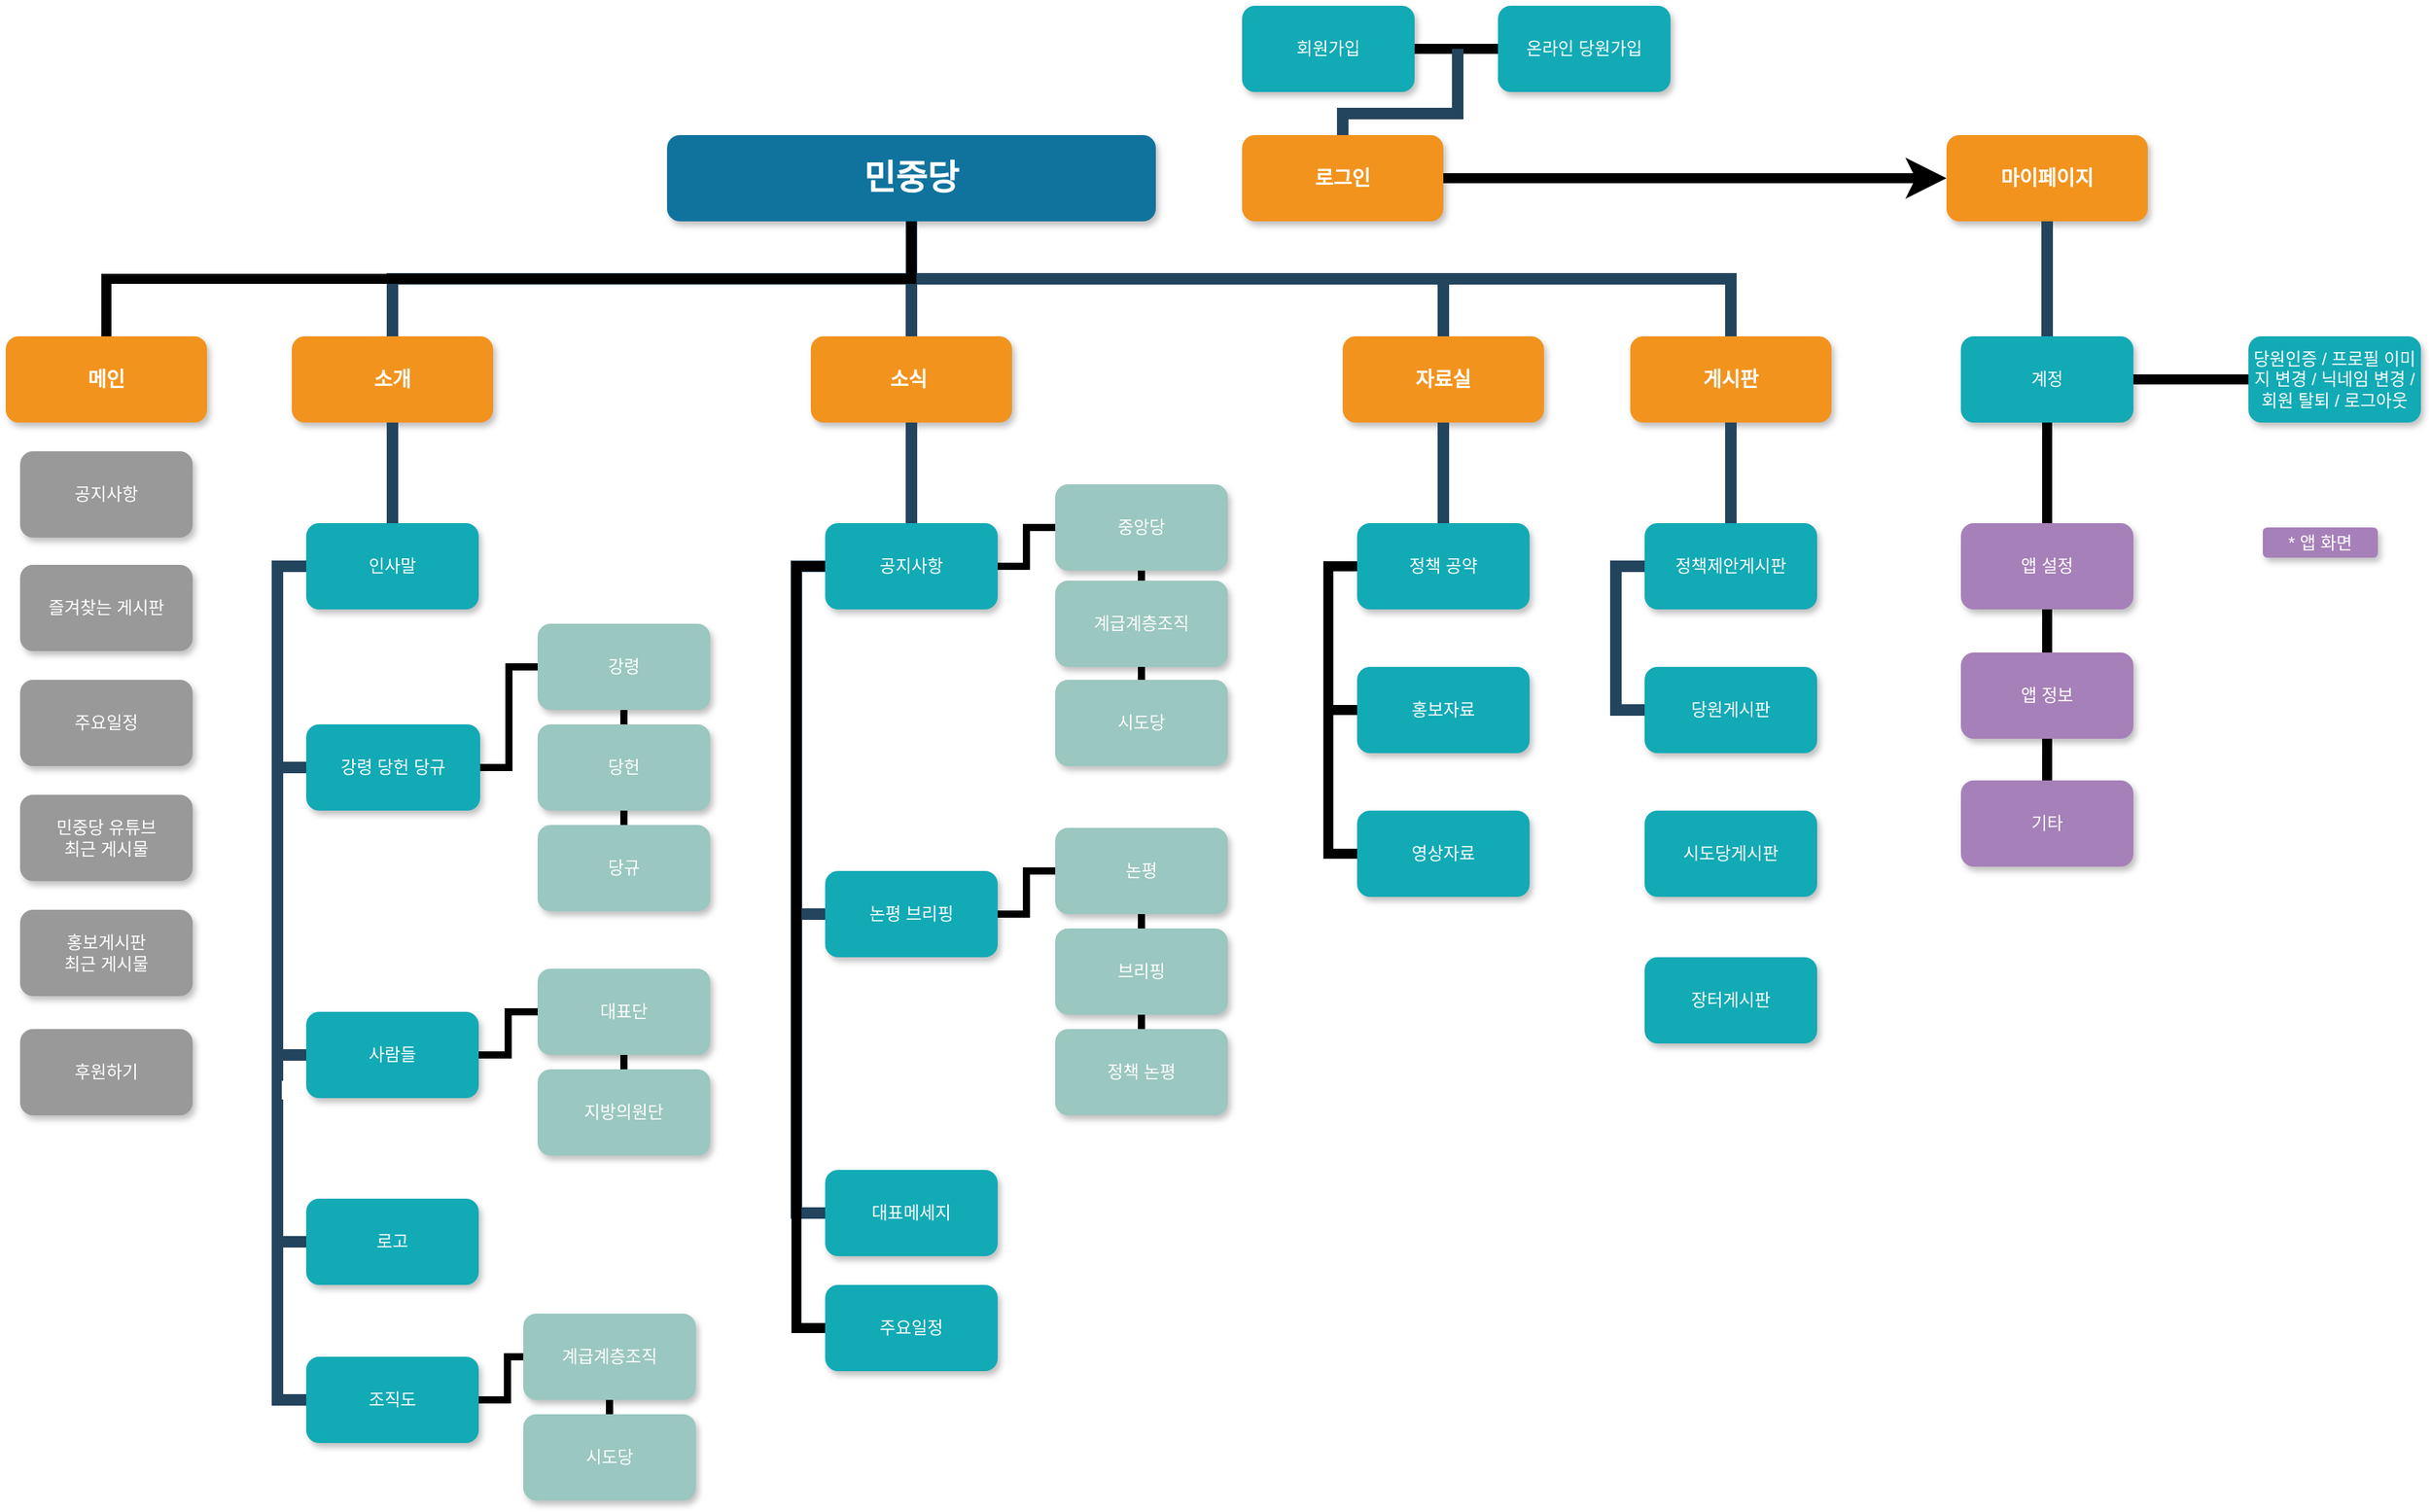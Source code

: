 <mxfile version="13.1.3" type="github">
  <diagram name="Page-1" id="64c3da0e-402f-94eb-ee01-a36477274f13">
    <mxGraphModel dx="1895" dy="1218" grid="1" gridSize="10" guides="1" tooltips="1" connect="1" arrows="1" fold="1" page="1" pageScale="1" pageWidth="1169" pageHeight="826" background="#ffffff" math="0" shadow="0">
      <root>
        <mxCell id="0" />
        <mxCell id="1" parent="0" />
        <mxCell id="2" value="민중당" style="whiteSpace=wrap;rounded=1;shadow=1;fillColor=#10739E;strokeColor=none;fontColor=#FFFFFF;fontStyle=1;fontSize=24" parent="1" vertex="1">
          <mxGeometry x="1440" y="140" width="340" height="60" as="geometry" />
        </mxCell>
        <mxCell id="3" value="소개" style="whiteSpace=wrap;rounded=1;fillColor=#F2931E;strokeColor=none;shadow=1;fontColor=#FFFFFF;fontStyle=1;fontSize=14" parent="1" vertex="1">
          <mxGeometry x="1179" y="280.0" width="140" height="60" as="geometry" />
        </mxCell>
        <mxCell id="4" value="소식 " style="whiteSpace=wrap;rounded=1;fillColor=#F2931E;strokeColor=none;shadow=1;fontColor=#FFFFFF;fontStyle=1;fontSize=14" parent="1" vertex="1">
          <mxGeometry x="1540" y="280.0" width="140" height="60" as="geometry" />
        </mxCell>
        <mxCell id="6" value="자료실" style="whiteSpace=wrap;rounded=1;fillColor=#F2931E;strokeColor=none;shadow=1;fontColor=#FFFFFF;fontStyle=1;fontSize=14" parent="1" vertex="1">
          <mxGeometry x="1910" y="280.0" width="140" height="60" as="geometry" />
        </mxCell>
        <mxCell id="7" value="게시판" style="whiteSpace=wrap;rounded=1;fillColor=#F2931E;strokeColor=none;shadow=1;fontColor=#FFFFFF;fontStyle=1;fontSize=14" parent="1" vertex="1">
          <mxGeometry x="2110" y="280.0" width="140" height="60" as="geometry" />
        </mxCell>
        <mxCell id="10" value="인사말" style="whiteSpace=wrap;rounded=1;fillColor=#12AAB5;strokeColor=none;shadow=1;fontColor=#FFFFFF;" parent="1" vertex="1">
          <mxGeometry x="1189" y="410.0" width="120" height="60" as="geometry" />
        </mxCell>
        <mxCell id="23" value="강령 당헌 당규" style="whiteSpace=wrap;rounded=1;fillColor=#12AAB5;strokeColor=none;shadow=1;fontColor=#FFFFFF;fontStyle=0" parent="1" vertex="1">
          <mxGeometry x="1189" y="550" width="121" height="60" as="geometry" />
        </mxCell>
        <mxCell id="bobN4OAUKs-lWNFOesh2-243" value="" style="edgeStyle=orthogonalEdgeStyle;rounded=0;orthogonalLoop=1;jettySize=auto;html=1;endArrow=none;endFill=0;strokeWidth=5;" edge="1" parent="1" source="26" target="bobN4OAUKs-lWNFOesh2-242">
          <mxGeometry relative="1" as="geometry" />
        </mxCell>
        <mxCell id="26" value="사람들" style="whiteSpace=wrap;rounded=1;fillColor=#12AAB5;strokeColor=none;shadow=1;fontColor=#FFFFFF;fontStyle=0" parent="1" vertex="1">
          <mxGeometry x="1189.0" y="750.0" width="120" height="60" as="geometry" />
        </mxCell>
        <mxCell id="bobN4OAUKs-lWNFOesh2-245" value="" style="edgeStyle=orthogonalEdgeStyle;rounded=0;orthogonalLoop=1;jettySize=auto;html=1;endArrow=none;endFill=0;strokeWidth=5;" edge="1" parent="1" source="bobN4OAUKs-lWNFOesh2-242" target="bobN4OAUKs-lWNFOesh2-244">
          <mxGeometry relative="1" as="geometry" />
        </mxCell>
        <mxCell id="bobN4OAUKs-lWNFOesh2-242" value="대표단" style="whiteSpace=wrap;rounded=1;fillColor=#9AC7BF;strokeColor=none;shadow=1;fontColor=#FFFFFF;fontStyle=0" vertex="1" parent="1">
          <mxGeometry x="1350.0" y="720.0" width="120" height="60" as="geometry" />
        </mxCell>
        <mxCell id="bobN4OAUKs-lWNFOesh2-244" value="지방의원단" style="whiteSpace=wrap;rounded=1;fillColor=#9AC7BF;strokeColor=none;shadow=1;fontColor=#FFFFFF;fontStyle=0" vertex="1" parent="1">
          <mxGeometry x="1350.0" y="790.0" width="120" height="60" as="geometry" />
        </mxCell>
        <mxCell id="27" value="로고" style="whiteSpace=wrap;rounded=1;fillColor=#12AAB5;strokeColor=none;shadow=1;fontColor=#FFFFFF;fontStyle=0" parent="1" vertex="1">
          <mxGeometry x="1189.0" y="880.0" width="120" height="60" as="geometry" />
        </mxCell>
        <mxCell id="bobN4OAUKs-lWNFOesh2-269" style="edgeStyle=orthogonalEdgeStyle;rounded=0;orthogonalLoop=1;jettySize=auto;html=1;entryX=0;entryY=0.5;entryDx=0;entryDy=0;endArrow=none;endFill=0;strokeWidth=5;" edge="1" parent="1" source="43" target="bobN4OAUKs-lWNFOesh2-252">
          <mxGeometry relative="1" as="geometry" />
        </mxCell>
        <mxCell id="43" value="공지사항" style="whiteSpace=wrap;rounded=1;fillColor=#12AAB5;strokeColor=none;shadow=1;fontColor=#FFFFFF;" parent="1" vertex="1">
          <mxGeometry x="1550.0" y="410.0" width="120" height="60" as="geometry" />
        </mxCell>
        <mxCell id="bobN4OAUKs-lWNFOesh2-255" value="" style="edgeStyle=orthogonalEdgeStyle;rounded=0;orthogonalLoop=1;jettySize=auto;html=1;endArrow=none;endFill=0;strokeWidth=5;" edge="1" parent="1" source="bobN4OAUKs-lWNFOesh2-252" target="bobN4OAUKs-lWNFOesh2-254">
          <mxGeometry relative="1" as="geometry" />
        </mxCell>
        <mxCell id="bobN4OAUKs-lWNFOesh2-252" value="중앙당" style="whiteSpace=wrap;rounded=1;fillColor=#9AC7BF;strokeColor=none;shadow=1;fontColor=#FFFFFF;" vertex="1" parent="1">
          <mxGeometry x="1710.0" y="383.0" width="120" height="60" as="geometry" />
        </mxCell>
        <mxCell id="bobN4OAUKs-lWNFOesh2-257" value="" style="edgeStyle=orthogonalEdgeStyle;rounded=0;orthogonalLoop=1;jettySize=auto;html=1;endArrow=none;endFill=0;strokeWidth=5;" edge="1" parent="1" source="bobN4OAUKs-lWNFOesh2-254" target="bobN4OAUKs-lWNFOesh2-256">
          <mxGeometry relative="1" as="geometry" />
        </mxCell>
        <mxCell id="bobN4OAUKs-lWNFOesh2-254" value="계급계층조직" style="whiteSpace=wrap;rounded=1;fillColor=#9AC7BF;strokeColor=none;shadow=1;fontColor=#FFFFFF;" vertex="1" parent="1">
          <mxGeometry x="1710.0" y="450.0" width="120" height="60" as="geometry" />
        </mxCell>
        <mxCell id="bobN4OAUKs-lWNFOesh2-256" value="시도당" style="whiteSpace=wrap;rounded=1;fillColor=#9AC7BF;strokeColor=none;shadow=1;fontColor=#FFFFFF;" vertex="1" parent="1">
          <mxGeometry x="1710.0" y="519.0" width="120" height="60" as="geometry" />
        </mxCell>
        <mxCell id="bobN4OAUKs-lWNFOesh2-261" value="" style="edgeStyle=orthogonalEdgeStyle;rounded=0;orthogonalLoop=1;jettySize=auto;html=1;endArrow=none;endFill=0;strokeWidth=5;" edge="1" parent="1" source="45" target="bobN4OAUKs-lWNFOesh2-260">
          <mxGeometry relative="1" as="geometry" />
        </mxCell>
        <mxCell id="45" value="논평 브리핑" style="whiteSpace=wrap;rounded=1;fillColor=#12AAB5;strokeColor=none;shadow=1;fontColor=#FFFFFF;fontStyle=0" parent="1" vertex="1">
          <mxGeometry x="1550.0" y="652.0" width="120" height="60" as="geometry" />
        </mxCell>
        <mxCell id="bobN4OAUKs-lWNFOesh2-263" value="" style="edgeStyle=orthogonalEdgeStyle;rounded=0;orthogonalLoop=1;jettySize=auto;html=1;endArrow=none;endFill=0;strokeWidth=5;" edge="1" parent="1" source="bobN4OAUKs-lWNFOesh2-260" target="bobN4OAUKs-lWNFOesh2-262">
          <mxGeometry relative="1" as="geometry" />
        </mxCell>
        <mxCell id="bobN4OAUKs-lWNFOesh2-260" value="논평" style="whiteSpace=wrap;rounded=1;fillColor=#9AC7BF;strokeColor=none;shadow=1;fontColor=#FFFFFF;fontStyle=0" vertex="1" parent="1">
          <mxGeometry x="1710.0" y="622.0" width="120" height="60" as="geometry" />
        </mxCell>
        <mxCell id="bobN4OAUKs-lWNFOesh2-265" value="" style="edgeStyle=orthogonalEdgeStyle;rounded=0;orthogonalLoop=1;jettySize=auto;html=1;endArrow=none;endFill=0;strokeWidth=5;" edge="1" parent="1" source="bobN4OAUKs-lWNFOesh2-262" target="bobN4OAUKs-lWNFOesh2-264">
          <mxGeometry relative="1" as="geometry" />
        </mxCell>
        <mxCell id="bobN4OAUKs-lWNFOesh2-262" value="브리핑" style="whiteSpace=wrap;rounded=1;fillColor=#9AC7BF;strokeColor=none;shadow=1;fontColor=#FFFFFF;fontStyle=0" vertex="1" parent="1">
          <mxGeometry x="1710.0" y="692.0" width="120" height="60" as="geometry" />
        </mxCell>
        <mxCell id="bobN4OAUKs-lWNFOesh2-264" value="정책 논평" style="whiteSpace=wrap;rounded=1;fillColor=#9AC7BF;strokeColor=none;shadow=1;fontColor=#FFFFFF;fontStyle=0" vertex="1" parent="1">
          <mxGeometry x="1710.0" y="762.0" width="120" height="60" as="geometry" />
        </mxCell>
        <mxCell id="46" value="대표메세지" style="whiteSpace=wrap;rounded=1;fillColor=#12AAB5;strokeColor=none;shadow=1;fontColor=#FFFFFF;fontStyle=0" parent="1" vertex="1">
          <mxGeometry x="1550" y="860.0" width="120" height="60" as="geometry" />
        </mxCell>
        <mxCell id="bobN4OAUKs-lWNFOesh2-274" style="edgeStyle=orthogonalEdgeStyle;rounded=0;orthogonalLoop=1;jettySize=auto;html=1;entryX=0;entryY=0.5;entryDx=0;entryDy=0;endArrow=none;endFill=0;strokeWidth=7;" edge="1" parent="1" source="47" target="133">
          <mxGeometry relative="1" as="geometry">
            <Array as="points">
              <mxPoint x="1980" y="540" />
              <mxPoint x="1900" y="540" />
              <mxPoint x="1900" y="440" />
            </Array>
          </mxGeometry>
        </mxCell>
        <mxCell id="47" value="홍보자료" style="whiteSpace=wrap;rounded=1;fillColor=#12AAB5;strokeColor=none;shadow=1;fontColor=#FFFFFF;fontStyle=0" parent="1" vertex="1">
          <mxGeometry x="1920.0" y="510.0" width="120" height="60" as="geometry" />
        </mxCell>
        <mxCell id="103" value="" style="edgeStyle=elbowEdgeStyle;elbow=vertical;rounded=0;fontColor=#000000;endArrow=none;endFill=0;strokeWidth=8;strokeColor=#23445D;" parent="1" source="3" target="10" edge="1">
          <mxGeometry width="100" height="100" relative="1" as="geometry">
            <mxPoint x="1039" y="400" as="sourcePoint" />
            <mxPoint x="1139" y="300" as="targetPoint" />
          </mxGeometry>
        </mxCell>
        <mxCell id="105" value="" style="edgeStyle=elbowEdgeStyle;elbow=horizontal;rounded=0;fontColor=#000000;endArrow=none;endFill=0;strokeWidth=8;strokeColor=#23445D;" parent="1" source="10" target="23" edge="1">
          <mxGeometry width="100" height="100" relative="1" as="geometry">
            <mxPoint x="1129" y="590" as="sourcePoint" />
            <mxPoint x="1229" y="490" as="targetPoint" />
            <Array as="points">
              <mxPoint x="1169" y="490" />
            </Array>
          </mxGeometry>
        </mxCell>
        <mxCell id="107" value="" style="edgeStyle=elbowEdgeStyle;elbow=horizontal;rounded=0;fontColor=#000000;endArrow=none;endFill=0;strokeWidth=8;strokeColor=#23445D;" parent="1" source="10" target="27" edge="1">
          <mxGeometry width="100" height="100" relative="1" as="geometry">
            <mxPoint x="1199" y="450" as="sourcePoint" />
            <mxPoint x="1199" y="550" as="targetPoint" />
            <Array as="points">
              <mxPoint x="1169" y="650" />
            </Array>
          </mxGeometry>
        </mxCell>
        <mxCell id="109" value="" style="edgeStyle=elbowEdgeStyle;elbow=horizontal;rounded=0;fontColor=#000000;endArrow=none;endFill=0;strokeWidth=8;strokeColor=#23445D;" parent="1" source="10" target="26" edge="1">
          <mxGeometry width="100" height="100" relative="1" as="geometry">
            <mxPoint x="1219" y="470" as="sourcePoint" />
            <mxPoint x="1219" y="570" as="targetPoint" />
            <Array as="points">
              <mxPoint x="1169" y="520" />
            </Array>
          </mxGeometry>
        </mxCell>
        <mxCell id="116" value="" style="edgeStyle=elbowEdgeStyle;elbow=vertical;rounded=0;fontColor=#000000;endArrow=none;endFill=0;strokeWidth=8;strokeColor=#23445D;" parent="1" source="4" target="43" edge="1">
          <mxGeometry width="100" height="100" relative="1" as="geometry">
            <mxPoint x="1250" y="350.0" as="sourcePoint" />
            <mxPoint x="1150" y="420" as="targetPoint" />
          </mxGeometry>
        </mxCell>
        <mxCell id="118" value="" style="edgeStyle=elbowEdgeStyle;elbow=horizontal;rounded=0;fontColor=#000000;endArrow=none;endFill=0;strokeWidth=8;strokeColor=#23445D;" parent="1" source="43" target="45" edge="1">
          <mxGeometry width="100" height="100" relative="1" as="geometry">
            <mxPoint x="1530" y="440.0" as="sourcePoint" />
            <mxPoint x="1540.0" y="540" as="targetPoint" />
            <Array as="points">
              <mxPoint x="1530" y="490" />
            </Array>
          </mxGeometry>
        </mxCell>
        <mxCell id="119" value="" style="edgeStyle=elbowEdgeStyle;elbow=horizontal;rounded=0;fontColor=#000000;endArrow=none;endFill=0;strokeWidth=8;strokeColor=#23445D;" parent="1" source="43" target="46" edge="1">
          <mxGeometry width="100" height="100" relative="1" as="geometry">
            <mxPoint x="1540" y="440" as="sourcePoint" />
            <mxPoint x="1540.0" y="620" as="targetPoint" />
            <Array as="points">
              <mxPoint x="1530" y="530" />
            </Array>
          </mxGeometry>
        </mxCell>
        <mxCell id="bobN4OAUKs-lWNFOesh2-273" style="edgeStyle=orthogonalEdgeStyle;rounded=0;orthogonalLoop=1;jettySize=auto;html=1;entryX=0;entryY=0.5;entryDx=0;entryDy=0;endArrow=none;endFill=0;strokeWidth=7;" edge="1" parent="1" source="133" target="bobN4OAUKs-lWNFOesh2-272">
          <mxGeometry relative="1" as="geometry">
            <Array as="points">
              <mxPoint x="1900" y="440" />
              <mxPoint x="1900" y="640" />
            </Array>
          </mxGeometry>
        </mxCell>
        <mxCell id="133" value="정책 공약" style="whiteSpace=wrap;rounded=1;fillColor=#12AAB5;strokeColor=none;shadow=1;fontColor=#FFFFFF;" parent="1" vertex="1">
          <mxGeometry x="1920.0" y="410.0" width="120" height="60" as="geometry" />
        </mxCell>
        <mxCell id="155" value="정책제안게시판" style="whiteSpace=wrap;rounded=1;fillColor=#12AAB5;strokeColor=none;shadow=1;fontColor=#FFFFFF;" parent="1" vertex="1">
          <mxGeometry x="2120" y="410.0" width="120" height="60" as="geometry" />
        </mxCell>
        <mxCell id="157" value="당원게시판" style="whiteSpace=wrap;rounded=1;fillColor=#12AAB5;strokeColor=none;shadow=1;fontColor=#FFFFFF;fontStyle=0" parent="1" vertex="1">
          <mxGeometry x="2120" y="510.0" width="120" height="60" as="geometry" />
        </mxCell>
        <mxCell id="167" value="" style="edgeStyle=elbowEdgeStyle;elbow=horizontal;rounded=0;fontColor=#000000;endArrow=none;endFill=0;strokeWidth=8;strokeColor=#23445D;" parent="1" source="155" target="157" edge="1">
          <mxGeometry width="100" height="100" relative="1" as="geometry">
            <mxPoint x="2100" y="440.0" as="sourcePoint" />
            <mxPoint x="2110.0" y="540.0" as="targetPoint" />
            <Array as="points">
              <mxPoint x="2100" y="490.0" />
            </Array>
          </mxGeometry>
        </mxCell>
        <mxCell id="221" value="" style="edgeStyle=elbowEdgeStyle;elbow=vertical;rounded=0;fontColor=#000000;endArrow=none;endFill=0;strokeWidth=8;strokeColor=#23445D;" parent="1" source="6" target="133" edge="1">
          <mxGeometry width="100" height="100" relative="1" as="geometry">
            <mxPoint x="1790" y="380" as="sourcePoint" />
            <mxPoint x="1890" y="280" as="targetPoint" />
          </mxGeometry>
        </mxCell>
        <mxCell id="223" value="" style="edgeStyle=elbowEdgeStyle;elbow=vertical;rounded=0;fontColor=#000000;endArrow=none;endFill=0;strokeWidth=8;strokeColor=#23445D;" parent="1" source="7" target="155" edge="1">
          <mxGeometry width="100" height="100" relative="1" as="geometry">
            <mxPoint x="2180" y="410" as="sourcePoint" />
            <mxPoint x="2080" y="300" as="targetPoint" />
          </mxGeometry>
        </mxCell>
        <mxCell id="229" value="" style="edgeStyle=elbowEdgeStyle;elbow=vertical;rounded=0;fontColor=#000000;endArrow=none;endFill=0;strokeWidth=8;strokeColor=#23445D;" parent="1" source="2" target="3" edge="1">
          <mxGeometry width="100" height="100" relative="1" as="geometry">
            <mxPoint x="1199" y="250" as="sourcePoint" />
            <mxPoint x="1299" y="150" as="targetPoint" />
          </mxGeometry>
        </mxCell>
        <mxCell id="230" value="" style="edgeStyle=elbowEdgeStyle;elbow=vertical;rounded=0;fontColor=#000000;endArrow=none;endFill=0;strokeWidth=8;strokeColor=#23445D;" parent="1" source="2" target="4" edge="1">
          <mxGeometry width="100" height="100" relative="1" as="geometry">
            <mxPoint x="1209" y="260" as="sourcePoint" />
            <mxPoint x="1309" y="160" as="targetPoint" />
          </mxGeometry>
        </mxCell>
        <mxCell id="231" value="" style="edgeStyle=elbowEdgeStyle;elbow=vertical;rounded=0;fontColor=#000000;endArrow=none;endFill=0;strokeWidth=8;strokeColor=#23445D;" parent="1" source="2" target="6" edge="1">
          <mxGeometry width="100" height="100" relative="1" as="geometry">
            <mxPoint x="1219" y="270" as="sourcePoint" />
            <mxPoint x="1319" y="170" as="targetPoint" />
          </mxGeometry>
        </mxCell>
        <mxCell id="232" value="" style="edgeStyle=elbowEdgeStyle;elbow=vertical;rounded=0;fontColor=#000000;endArrow=none;endFill=0;strokeWidth=8;strokeColor=#23445D;" parent="1" source="2" target="7" edge="1">
          <mxGeometry width="100" height="100" relative="1" as="geometry">
            <mxPoint x="1229" y="280" as="sourcePoint" />
            <mxPoint x="1329" y="180" as="targetPoint" />
          </mxGeometry>
        </mxCell>
        <mxCell id="bobN4OAUKs-lWNFOesh2-247" value="" style="edgeStyle=orthogonalEdgeStyle;rounded=0;orthogonalLoop=1;jettySize=auto;html=1;endArrow=none;endFill=0;strokeWidth=5;" edge="1" parent="1" source="0ipy3alRccHPcJgjNkiX-234" target="bobN4OAUKs-lWNFOesh2-246">
          <mxGeometry relative="1" as="geometry" />
        </mxCell>
        <mxCell id="0ipy3alRccHPcJgjNkiX-234" value="조직도" style="whiteSpace=wrap;rounded=1;fillColor=#12AAB5;strokeColor=none;shadow=1;fontColor=#FFFFFF;fontStyle=0" parent="1" vertex="1">
          <mxGeometry x="1189.0" y="990.0" width="120" height="60" as="geometry" />
        </mxCell>
        <mxCell id="bobN4OAUKs-lWNFOesh2-249" value="" style="edgeStyle=orthogonalEdgeStyle;rounded=0;orthogonalLoop=1;jettySize=auto;html=1;endArrow=none;endFill=0;strokeWidth=5;" edge="1" parent="1" source="bobN4OAUKs-lWNFOesh2-246" target="bobN4OAUKs-lWNFOesh2-248">
          <mxGeometry relative="1" as="geometry" />
        </mxCell>
        <mxCell id="bobN4OAUKs-lWNFOesh2-246" value="계급계층조직" style="whiteSpace=wrap;rounded=1;fillColor=#9AC7BF;strokeColor=none;shadow=1;fontColor=#FFFFFF;fontStyle=0" vertex="1" parent="1">
          <mxGeometry x="1340.0" y="960.0" width="120" height="60" as="geometry" />
        </mxCell>
        <mxCell id="bobN4OAUKs-lWNFOesh2-248" value="시도당" style="whiteSpace=wrap;rounded=1;fillColor=#9AC7BF;strokeColor=none;shadow=1;fontColor=#FFFFFF;fontStyle=0" vertex="1" parent="1">
          <mxGeometry x="1340.0" y="1030" width="120" height="60" as="geometry" />
        </mxCell>
        <mxCell id="0ipy3alRccHPcJgjNkiX-235" value="" style="edgeStyle=elbowEdgeStyle;elbow=horizontal;rounded=0;fontColor=#000000;endArrow=none;endFill=0;strokeWidth=8;strokeColor=#23445D;entryX=0;entryY=0.5;entryDx=0;entryDy=0;" parent="1" source="10" target="0ipy3alRccHPcJgjNkiX-234" edge="1">
          <mxGeometry width="100" height="100" relative="1" as="geometry">
            <mxPoint x="1209" y="440" as="sourcePoint" />
            <mxPoint x="1199.0" y="870.0" as="targetPoint" />
            <Array as="points">
              <mxPoint x="1169" y="660" />
            </Array>
          </mxGeometry>
        </mxCell>
        <mxCell id="0ipy3alRccHPcJgjNkiX-266" value="&amp;nbsp;&amp;nbsp;" style="edgeLabel;html=1;align=center;verticalAlign=middle;resizable=0;points=[];" parent="0ipy3alRccHPcJgjNkiX-235" vertex="1" connectable="0">
          <mxGeometry x="0.237" y="6" relative="1" as="geometry">
            <mxPoint as="offset" />
          </mxGeometry>
        </mxCell>
        <mxCell id="bobN4OAUKs-lWNFOesh2-280" style="edgeStyle=orthogonalEdgeStyle;rounded=0;orthogonalLoop=1;jettySize=auto;html=1;entryX=0;entryY=0.5;entryDx=0;entryDy=0;endArrow=classic;endFill=1;strokeWidth=7;" edge="1" parent="1" source="0ipy3alRccHPcJgjNkiX-237" target="0ipy3alRccHPcJgjNkiX-238">
          <mxGeometry relative="1" as="geometry" />
        </mxCell>
        <mxCell id="0ipy3alRccHPcJgjNkiX-237" value="로그인" style="whiteSpace=wrap;rounded=1;fillColor=#F2931E;strokeColor=none;shadow=1;fontColor=#FFFFFF;fontStyle=1;fontSize=14" parent="1" vertex="1">
          <mxGeometry x="1840" y="140.0" width="140" height="60" as="geometry" />
        </mxCell>
        <mxCell id="0ipy3alRccHPcJgjNkiX-238" value="마이페이지" style="whiteSpace=wrap;rounded=1;fillColor=#F2931E;strokeColor=none;shadow=1;fontColor=#FFFFFF;fontStyle=1;fontSize=14" parent="1" vertex="1">
          <mxGeometry x="2330" y="140.0" width="140" height="60" as="geometry" />
        </mxCell>
        <mxCell id="bobN4OAUKs-lWNFOesh2-283" value="" style="edgeStyle=orthogonalEdgeStyle;rounded=0;orthogonalLoop=1;jettySize=auto;html=1;endArrow=none;endFill=0;strokeWidth=7;" edge="1" parent="1" source="0ipy3alRccHPcJgjNkiX-241" target="bobN4OAUKs-lWNFOesh2-282">
          <mxGeometry relative="1" as="geometry" />
        </mxCell>
        <mxCell id="bobN4OAUKs-lWNFOesh2-285" value="" style="edgeStyle=orthogonalEdgeStyle;rounded=0;orthogonalLoop=1;jettySize=auto;html=1;endArrow=none;endFill=0;strokeWidth=7;entryX=0.5;entryY=0;entryDx=0;entryDy=0;" edge="1" parent="1" source="0ipy3alRccHPcJgjNkiX-241" target="bobN4OAUKs-lWNFOesh2-287">
          <mxGeometry relative="1" as="geometry" />
        </mxCell>
        <mxCell id="0ipy3alRccHPcJgjNkiX-241" value="계정" style="whiteSpace=wrap;rounded=1;fillColor=#12AAB5;strokeColor=none;shadow=1;fontColor=#FFFFFF;" parent="1" vertex="1">
          <mxGeometry x="2340" y="280.0" width="120" height="60" as="geometry" />
        </mxCell>
        <mxCell id="bobN4OAUKs-lWNFOesh2-284" value="앱 설정" style="whiteSpace=wrap;rounded=1;fillColor=#A680B8;strokeColor=none;shadow=1;fontColor=#FFFFFF;" vertex="1" parent="1">
          <mxGeometry x="2340" y="410.0" width="120" height="60" as="geometry" />
        </mxCell>
        <mxCell id="bobN4OAUKs-lWNFOesh2-282" value="당원인증 / 프로필 이미지 변경 / 닉네임 변경 / 회원 탈퇴 / 로그아웃" style="whiteSpace=wrap;rounded=1;fillColor=#12AAB5;strokeColor=none;shadow=1;fontColor=#FFFFFF;" vertex="1" parent="1">
          <mxGeometry x="2540" y="280.0" width="120" height="60" as="geometry" />
        </mxCell>
        <mxCell id="0ipy3alRccHPcJgjNkiX-243" value="" style="edgeStyle=elbowEdgeStyle;elbow=vertical;rounded=0;fontColor=#000000;endArrow=none;endFill=0;strokeWidth=8;strokeColor=#23445D;" parent="1" source="0ipy3alRccHPcJgjNkiX-238" target="0ipy3alRccHPcJgjNkiX-241" edge="1">
          <mxGeometry width="100" height="100" relative="1" as="geometry">
            <mxPoint x="2929.17" y="340.0" as="sourcePoint" />
            <mxPoint x="2929.17" y="410.0" as="targetPoint" />
          </mxGeometry>
        </mxCell>
        <mxCell id="bobN4OAUKs-lWNFOesh2-279" style="edgeStyle=orthogonalEdgeStyle;rounded=0;orthogonalLoop=1;jettySize=auto;html=1;endArrow=none;endFill=0;strokeWidth=7;" edge="1" parent="1" source="0ipy3alRccHPcJgjNkiX-244" target="0ipy3alRccHPcJgjNkiX-246">
          <mxGeometry relative="1" as="geometry" />
        </mxCell>
        <mxCell id="0ipy3alRccHPcJgjNkiX-244" value="온라인 당원가입" style="whiteSpace=wrap;rounded=1;fillColor=#12AAB5;strokeColor=none;shadow=1;fontColor=#FFFFFF;" parent="1" vertex="1">
          <mxGeometry x="2018" y="50" width="120" height="60" as="geometry" />
        </mxCell>
        <mxCell id="0ipy3alRccHPcJgjNkiX-245" value="" style="edgeStyle=elbowEdgeStyle;elbow=vertical;rounded=0;fontColor=#000000;endArrow=none;endFill=0;strokeWidth=8;strokeColor=#23445D;" parent="1" source="0ipy3alRccHPcJgjNkiX-237" edge="1">
          <mxGeometry width="100" height="100" relative="1" as="geometry">
            <mxPoint x="2400" y="160.0" as="sourcePoint" />
            <mxPoint x="1990" y="80" as="targetPoint" />
            <Array as="points">
              <mxPoint x="2000" y="125" />
            </Array>
          </mxGeometry>
        </mxCell>
        <mxCell id="0ipy3alRccHPcJgjNkiX-246" value="회원가입" style="whiteSpace=wrap;rounded=1;fillColor=#12AAB5;strokeColor=none;shadow=1;fontColor=#FFFFFF;" parent="1" vertex="1">
          <mxGeometry x="1840" y="50.0" width="120" height="60" as="geometry" />
        </mxCell>
        <mxCell id="bobN4OAUKs-lWNFOesh2-251" style="edgeStyle=orthogonalEdgeStyle;rounded=0;orthogonalLoop=1;jettySize=auto;html=1;endArrow=none;endFill=0;strokeWidth=7;" edge="1" parent="1" source="L6AUNB6nsV14biHfsw3f-235" target="2">
          <mxGeometry relative="1" as="geometry">
            <Array as="points">
              <mxPoint x="1050" y="240" />
              <mxPoint x="1610" y="240" />
            </Array>
          </mxGeometry>
        </mxCell>
        <mxCell id="L6AUNB6nsV14biHfsw3f-235" value="메인" style="whiteSpace=wrap;rounded=1;fillColor=#F2931E;strokeColor=none;shadow=1;fontColor=#FFFFFF;fontStyle=1;fontSize=14" parent="1" vertex="1">
          <mxGeometry x="980" y="280.0" width="140" height="60" as="geometry" />
        </mxCell>
        <mxCell id="L6AUNB6nsV14biHfsw3f-236" value="공지사항" style="whiteSpace=wrap;rounded=1;fillColor=#999999;strokeColor=none;shadow=1;fontColor=#FFFFFF;" parent="1" vertex="1">
          <mxGeometry x="990" y="360.0" width="120" height="60" as="geometry" />
        </mxCell>
        <mxCell id="L6AUNB6nsV14biHfsw3f-237" value="즐겨찾는 게시판" style="whiteSpace=wrap;rounded=1;fillColor=#999999;strokeColor=none;shadow=1;fontColor=#FFFFFF;" parent="1" vertex="1">
          <mxGeometry x="990" y="439.0" width="120" height="60" as="geometry" />
        </mxCell>
        <mxCell id="L6AUNB6nsV14biHfsw3f-238" value="주요일정" style="whiteSpace=wrap;rounded=1;fillColor=#999999;strokeColor=none;shadow=1;fontColor=#FFFFFF;" parent="1" vertex="1">
          <mxGeometry x="990" y="519.0" width="120" height="60" as="geometry" />
        </mxCell>
        <mxCell id="L6AUNB6nsV14biHfsw3f-239" value="민중당 유튜브&#xa;최근 게시물" style="whiteSpace=wrap;rounded=1;fillColor=#999999;strokeColor=none;shadow=1;fontColor=#FFFFFF;" parent="1" vertex="1">
          <mxGeometry x="990" y="599" width="120" height="60" as="geometry" />
        </mxCell>
        <mxCell id="bobN4OAUKs-lWNFOesh2-271" style="edgeStyle=orthogonalEdgeStyle;rounded=0;orthogonalLoop=1;jettySize=auto;html=1;entryX=0;entryY=0.5;entryDx=0;entryDy=0;endArrow=none;endFill=0;strokeWidth=7;exitX=0;exitY=0.5;exitDx=0;exitDy=0;" edge="1" parent="1" source="L6AUNB6nsV14biHfsw3f-241" target="43">
          <mxGeometry relative="1" as="geometry" />
        </mxCell>
        <mxCell id="L6AUNB6nsV14biHfsw3f-241" value="주요일정" style="whiteSpace=wrap;rounded=1;fillColor=#12AAB5;strokeColor=none;shadow=1;fontColor=#FFFFFF;fontStyle=0" parent="1" vertex="1">
          <mxGeometry x="1550.0" y="940" width="120" height="60" as="geometry" />
        </mxCell>
        <mxCell id="L6AUNB6nsV14biHfsw3f-242" value="홍보게시판&#xa;최근 게시물" style="whiteSpace=wrap;rounded=1;fillColor=#999999;strokeColor=none;shadow=1;fontColor=#FFFFFF;" parent="1" vertex="1">
          <mxGeometry x="990" y="679" width="120" height="60" as="geometry" />
        </mxCell>
        <mxCell id="L6AUNB6nsV14biHfsw3f-248" value="&amp;nbsp; &amp;nbsp; &amp;nbsp;" style="text;html=1;align=center;verticalAlign=middle;resizable=0;points=[];autosize=1;" parent="1" vertex="1">
          <mxGeometry x="1988" y="880" width="30" height="20" as="geometry" />
        </mxCell>
        <mxCell id="bobN4OAUKs-lWNFOesh2-235" value="당규" style="whiteSpace=wrap;rounded=1;fillColor=#9AC7BF;strokeColor=none;shadow=1;fontColor=#FFFFFF;fontStyle=0" vertex="1" parent="1">
          <mxGeometry x="1350" y="620.0" width="120" height="60" as="geometry" />
        </mxCell>
        <mxCell id="bobN4OAUKs-lWNFOesh2-238" style="edgeStyle=orthogonalEdgeStyle;rounded=0;orthogonalLoop=1;jettySize=auto;html=1;entryX=1;entryY=0.5;entryDx=0;entryDy=0;endArrow=none;endFill=0;strokeWidth=5;" edge="1" parent="1" source="bobN4OAUKs-lWNFOesh2-236" target="23">
          <mxGeometry relative="1" as="geometry" />
        </mxCell>
        <mxCell id="bobN4OAUKs-lWNFOesh2-239" style="edgeStyle=orthogonalEdgeStyle;rounded=0;orthogonalLoop=1;jettySize=auto;html=1;endArrow=none;endFill=0;strokeWidth=5;" edge="1" parent="1" source="bobN4OAUKs-lWNFOesh2-236" target="bobN4OAUKs-lWNFOesh2-235">
          <mxGeometry relative="1" as="geometry" />
        </mxCell>
        <mxCell id="bobN4OAUKs-lWNFOesh2-236" value="강령" style="whiteSpace=wrap;rounded=1;fillColor=#9AC7BF;strokeColor=none;shadow=1;fontColor=#FFFFFF;fontStyle=0" vertex="1" parent="1">
          <mxGeometry x="1350" y="480.0" width="120" height="60" as="geometry" />
        </mxCell>
        <mxCell id="24" value="당헌" style="whiteSpace=wrap;rounded=1;fillColor=#9AC7BF;strokeColor=none;shadow=1;fontColor=#FFFFFF;fontStyle=0" parent="1" vertex="1">
          <mxGeometry x="1350" y="550.0" width="120" height="60" as="geometry" />
        </mxCell>
        <mxCell id="bobN4OAUKs-lWNFOesh2-272" value="영상자료" style="whiteSpace=wrap;rounded=1;fillColor=#12AAB5;strokeColor=none;shadow=1;fontColor=#FFFFFF;fontStyle=0" vertex="1" parent="1">
          <mxGeometry x="1920.0" y="610.0" width="120" height="60" as="geometry" />
        </mxCell>
        <mxCell id="bobN4OAUKs-lWNFOesh2-275" value="시도당게시판" style="whiteSpace=wrap;rounded=1;fillColor=#12AAB5;strokeColor=none;shadow=1;fontColor=#FFFFFF;fontStyle=0" vertex="1" parent="1">
          <mxGeometry x="2120" y="610.0" width="120" height="60" as="geometry" />
        </mxCell>
        <mxCell id="bobN4OAUKs-lWNFOesh2-276" value="장터게시판" style="whiteSpace=wrap;rounded=1;fillColor=#12AAB5;strokeColor=none;shadow=1;fontColor=#FFFFFF;fontStyle=0" vertex="1" parent="1">
          <mxGeometry x="2120" y="712.0" width="120" height="60" as="geometry" />
        </mxCell>
        <mxCell id="bobN4OAUKs-lWNFOesh2-281" value="후원하기" style="whiteSpace=wrap;rounded=1;fillColor=#999999;strokeColor=none;shadow=1;fontColor=#FFFFFF;" vertex="1" parent="1">
          <mxGeometry x="990" y="762" width="120" height="60" as="geometry" />
        </mxCell>
        <mxCell id="bobN4OAUKs-lWNFOesh2-286" value="앱 정보" style="whiteSpace=wrap;rounded=1;fillColor=#A680B8;strokeColor=none;shadow=1;fontColor=#FFFFFF;" vertex="1" parent="1">
          <mxGeometry x="2340" y="500.0" width="120" height="60" as="geometry" />
        </mxCell>
        <mxCell id="bobN4OAUKs-lWNFOesh2-287" value="기타" style="whiteSpace=wrap;rounded=1;fillColor=#A680B8;strokeColor=none;shadow=1;fontColor=#FFFFFF;" vertex="1" parent="1">
          <mxGeometry x="2340" y="589.0" width="120" height="60" as="geometry" />
        </mxCell>
        <mxCell id="bobN4OAUKs-lWNFOesh2-288" value="* 앱 화면" style="whiteSpace=wrap;rounded=1;fillColor=#A680B8;strokeColor=none;shadow=1;fontColor=#FFFFFF;" vertex="1" parent="1">
          <mxGeometry x="2550" y="413" width="80" height="21" as="geometry" />
        </mxCell>
      </root>
    </mxGraphModel>
  </diagram>
</mxfile>
